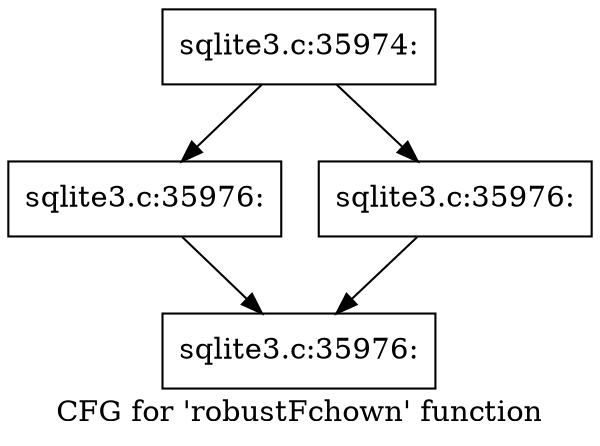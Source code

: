 digraph "CFG for 'robustFchown' function" {
	label="CFG for 'robustFchown' function";

	Node0x55c0f5727cb0 [shape=record,label="{sqlite3.c:35974:}"];
	Node0x55c0f5727cb0 -> Node0x55c0f712a0d0;
	Node0x55c0f5727cb0 -> Node0x55c0f712a9f0;
	Node0x55c0f712a0d0 [shape=record,label="{sqlite3.c:35976:}"];
	Node0x55c0f712a0d0 -> Node0x55c0f712ad10;
	Node0x55c0f712a9f0 [shape=record,label="{sqlite3.c:35976:}"];
	Node0x55c0f712a9f0 -> Node0x55c0f712ad10;
	Node0x55c0f712ad10 [shape=record,label="{sqlite3.c:35976:}"];
}
